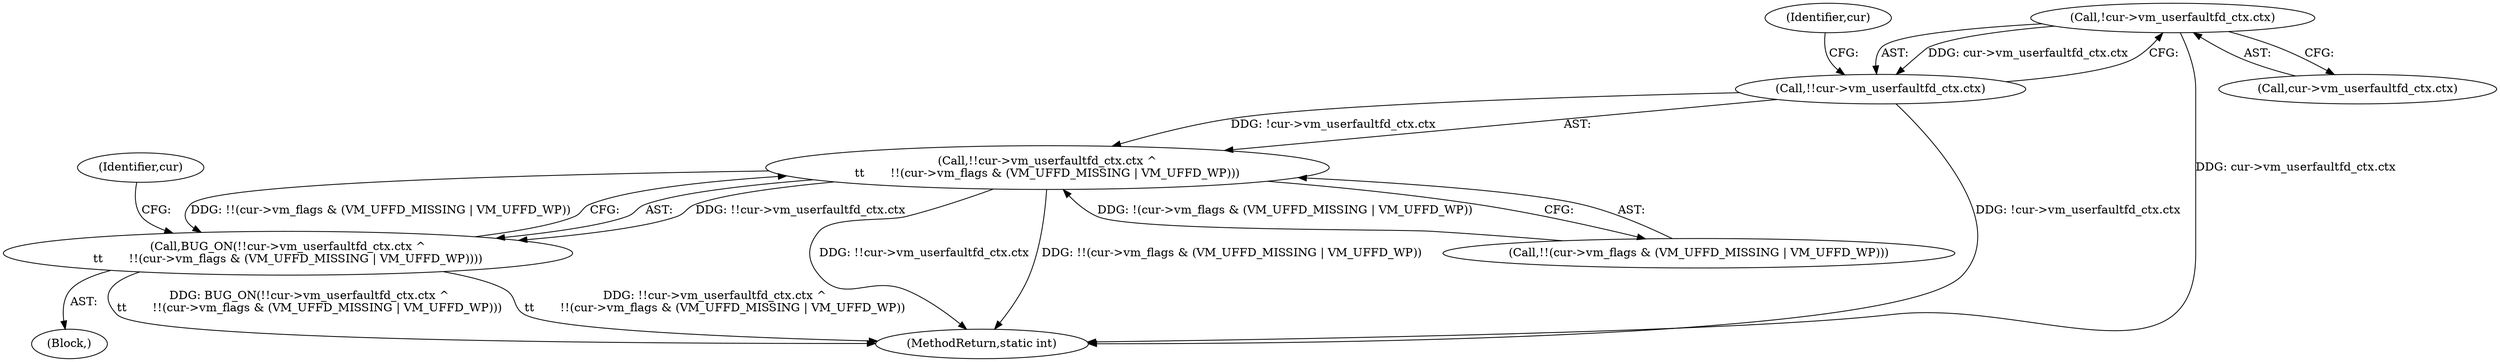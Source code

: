 digraph "0_linux_04f5866e41fb70690e28397487d8bd8eea7d712a_4@pointer" {
"1000255" [label="(Call,!cur->vm_userfaultfd_ctx.ctx)"];
"1000254" [label="(Call,!!cur->vm_userfaultfd_ctx.ctx)"];
"1000253" [label="(Call,!!cur->vm_userfaultfd_ctx.ctx ^\n\t\t       !!(cur->vm_flags & (VM_UFFD_MISSING | VM_UFFD_WP)))"];
"1000252" [label="(Call,BUG_ON(!!cur->vm_userfaultfd_ctx.ctx ^\n\t\t       !!(cur->vm_flags & (VM_UFFD_MISSING | VM_UFFD_WP))))"];
"1000265" [label="(Identifier,cur)"];
"1000256" [label="(Call,cur->vm_userfaultfd_ctx.ctx)"];
"1000273" [label="(Identifier,cur)"];
"1000254" [label="(Call,!!cur->vm_userfaultfd_ctx.ctx)"];
"1000472" [label="(MethodReturn,static int)"];
"1000253" [label="(Call,!!cur->vm_userfaultfd_ctx.ctx ^\n\t\t       !!(cur->vm_flags & (VM_UFFD_MISSING | VM_UFFD_WP)))"];
"1000252" [label="(Call,BUG_ON(!!cur->vm_userfaultfd_ctx.ctx ^\n\t\t       !!(cur->vm_flags & (VM_UFFD_MISSING | VM_UFFD_WP))))"];
"1000261" [label="(Call,!!(cur->vm_flags & (VM_UFFD_MISSING | VM_UFFD_WP)))"];
"1000255" [label="(Call,!cur->vm_userfaultfd_ctx.ctx)"];
"1000250" [label="(Block,)"];
"1000255" -> "1000254"  [label="AST: "];
"1000255" -> "1000256"  [label="CFG: "];
"1000256" -> "1000255"  [label="AST: "];
"1000254" -> "1000255"  [label="CFG: "];
"1000255" -> "1000472"  [label="DDG: cur->vm_userfaultfd_ctx.ctx"];
"1000255" -> "1000254"  [label="DDG: cur->vm_userfaultfd_ctx.ctx"];
"1000254" -> "1000253"  [label="AST: "];
"1000265" -> "1000254"  [label="CFG: "];
"1000254" -> "1000472"  [label="DDG: !cur->vm_userfaultfd_ctx.ctx"];
"1000254" -> "1000253"  [label="DDG: !cur->vm_userfaultfd_ctx.ctx"];
"1000253" -> "1000252"  [label="AST: "];
"1000253" -> "1000261"  [label="CFG: "];
"1000261" -> "1000253"  [label="AST: "];
"1000252" -> "1000253"  [label="CFG: "];
"1000253" -> "1000472"  [label="DDG: !!cur->vm_userfaultfd_ctx.ctx"];
"1000253" -> "1000472"  [label="DDG: !!(cur->vm_flags & (VM_UFFD_MISSING | VM_UFFD_WP))"];
"1000253" -> "1000252"  [label="DDG: !!cur->vm_userfaultfd_ctx.ctx"];
"1000253" -> "1000252"  [label="DDG: !!(cur->vm_flags & (VM_UFFD_MISSING | VM_UFFD_WP))"];
"1000261" -> "1000253"  [label="DDG: !(cur->vm_flags & (VM_UFFD_MISSING | VM_UFFD_WP))"];
"1000252" -> "1000250"  [label="AST: "];
"1000273" -> "1000252"  [label="CFG: "];
"1000252" -> "1000472"  [label="DDG: !!cur->vm_userfaultfd_ctx.ctx ^\n\t\t       !!(cur->vm_flags & (VM_UFFD_MISSING | VM_UFFD_WP))"];
"1000252" -> "1000472"  [label="DDG: BUG_ON(!!cur->vm_userfaultfd_ctx.ctx ^\n\t\t       !!(cur->vm_flags & (VM_UFFD_MISSING | VM_UFFD_WP)))"];
}
